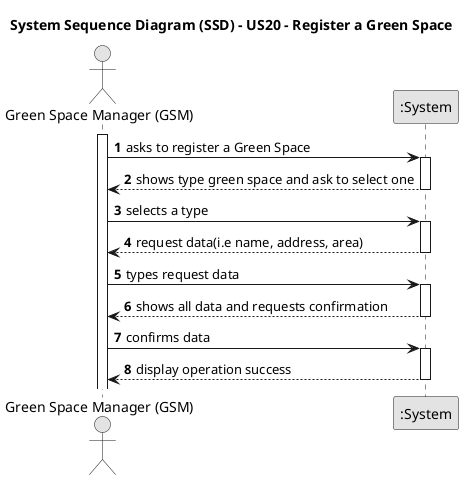 @startuml
skinparam monochrome true
skinparam packageStyle rectangle
skinparam shadowing false

title System Sequence Diagram (SSD) - US20 - Register a Green Space

autonumber

actor "Green Space Manager (GSM)" as GSM
participant ":System" as System

activate GSM

    GSM -> System : asks to register a Green Space
    activate System

        System --> GSM : shows type green space and ask to select one
    deactivate System

    GSM->System: selects a type
    activate System

        System --> GSM : request data(i.e name, address, area)

    deactivate System


    GSM -> System : types request data
    activate System

        System --> GSM : shows all data and requests confirmation
    deactivate System

    GSM -> System : confirms data
    activate System

    System --> GSM : display operation success
    deactivate System

@enduml